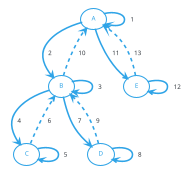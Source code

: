 @startuml
scale 0.5
top to bottom direction
!theme cerulean-outline
(A) --> (A): 1
(A) --> (B): 2
(B) --> (B): 3
(B) --> (C): 4
(C) --> (C): 5
(C) ..> (B): 6
(B) --> (D): 7
(D) --> (D): 8
(D) ..> (B): 9
(B) ..> (A): 10
(A) --> (E): 11
(E) --> (E): 12
(E) ..> (A): 13
@enduml
